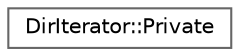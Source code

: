 digraph "Graphical Class Hierarchy"
{
 // INTERACTIVE_SVG=YES
 // LATEX_PDF_SIZE
  bgcolor="transparent";
  edge [fontname=Helvetica,fontsize=10,labelfontname=Helvetica,labelfontsize=10];
  node [fontname=Helvetica,fontsize=10,shape=box,height=0.2,width=0.4];
  rankdir="LR";
  Node0 [label="DirIterator::Private",height=0.2,width=0.4,color="grey40", fillcolor="white", style="filled",URL="$d2/d3c/struct_dir_iterator_1_1_private.html",tooltip=" "];
}
